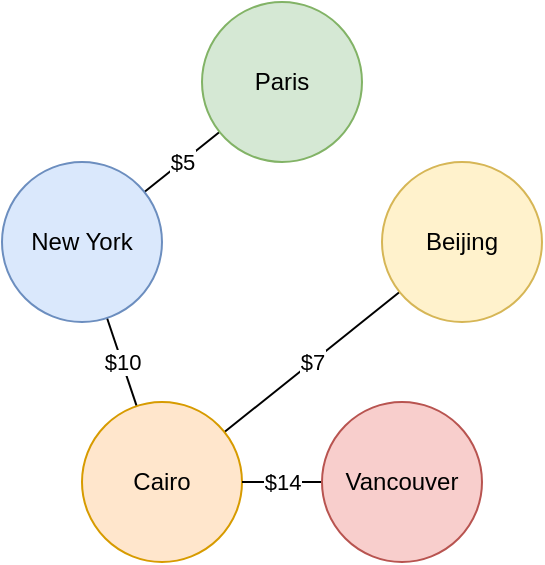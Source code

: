 <mxfile version="14.6.13" type="device"><diagram id="5E0XXdEolK8RU5-r5i0F" name="Page-1"><mxGraphModel dx="782" dy="555" grid="1" gridSize="10" guides="1" tooltips="1" connect="1" arrows="1" fold="1" page="1" pageScale="1" pageWidth="850" pageHeight="1100" math="0" shadow="0"><root><mxCell id="0"/><mxCell id="1" parent="0"/><mxCell id="8HMEq4Th_rSSmq4qyx75-8" value="$5" style="rounded=0;orthogonalLoop=1;jettySize=auto;html=1;endArrow=none;endFill=0;" parent="1" source="8HMEq4Th_rSSmq4qyx75-1" target="8HMEq4Th_rSSmq4qyx75-2" edge="1"><mxGeometry relative="1" as="geometry"/></mxCell><mxCell id="8HMEq4Th_rSSmq4qyx75-9" value="$10" style="edgeStyle=none;rounded=0;orthogonalLoop=1;jettySize=auto;html=1;endArrow=none;endFill=0;" parent="1" source="8HMEq4Th_rSSmq4qyx75-1" target="8HMEq4Th_rSSmq4qyx75-4" edge="1"><mxGeometry relative="1" as="geometry"/></mxCell><mxCell id="8HMEq4Th_rSSmq4qyx75-1" value="New York" style="ellipse;whiteSpace=wrap;html=1;aspect=fixed;fillColor=#dae8fc;strokeColor=#6c8ebf;" parent="1" vertex="1"><mxGeometry x="200" y="160" width="80" height="80" as="geometry"/></mxCell><mxCell id="8HMEq4Th_rSSmq4qyx75-2" value="Paris" style="ellipse;whiteSpace=wrap;html=1;aspect=fixed;fillColor=#d5e8d4;strokeColor=#82b366;" parent="1" vertex="1"><mxGeometry x="300" y="80" width="80" height="80" as="geometry"/></mxCell><mxCell id="8HMEq4Th_rSSmq4qyx75-11" value="$7" style="edgeStyle=none;rounded=0;orthogonalLoop=1;jettySize=auto;html=1;endArrow=none;endFill=0;" parent="1" source="8HMEq4Th_rSSmq4qyx75-3" target="8HMEq4Th_rSSmq4qyx75-4" edge="1"><mxGeometry relative="1" as="geometry"/></mxCell><mxCell id="8HMEq4Th_rSSmq4qyx75-3" value="Beijing" style="ellipse;whiteSpace=wrap;html=1;aspect=fixed;fillColor=#fff2cc;strokeColor=#d6b656;" parent="1" vertex="1"><mxGeometry x="390" y="160" width="80" height="80" as="geometry"/></mxCell><mxCell id="8HMEq4Th_rSSmq4qyx75-4" value="Cairo" style="ellipse;whiteSpace=wrap;html=1;aspect=fixed;fillColor=#ffe6cc;strokeColor=#d79b00;" parent="1" vertex="1"><mxGeometry x="240" y="280" width="80" height="80" as="geometry"/></mxCell><mxCell id="8HMEq4Th_rSSmq4qyx75-10" value="$14" style="edgeStyle=none;rounded=0;orthogonalLoop=1;jettySize=auto;html=1;exitX=0;exitY=0.5;exitDx=0;exitDy=0;entryX=1;entryY=0.5;entryDx=0;entryDy=0;endArrow=none;endFill=0;" parent="1" source="8HMEq4Th_rSSmq4qyx75-5" target="8HMEq4Th_rSSmq4qyx75-4" edge="1"><mxGeometry relative="1" as="geometry"/></mxCell><mxCell id="8HMEq4Th_rSSmq4qyx75-5" value="Vancouver" style="ellipse;whiteSpace=wrap;html=1;aspect=fixed;fillColor=#f8cecc;strokeColor=#b85450;" parent="1" vertex="1"><mxGeometry x="360" y="280" width="80" height="80" as="geometry"/></mxCell></root></mxGraphModel></diagram></mxfile>